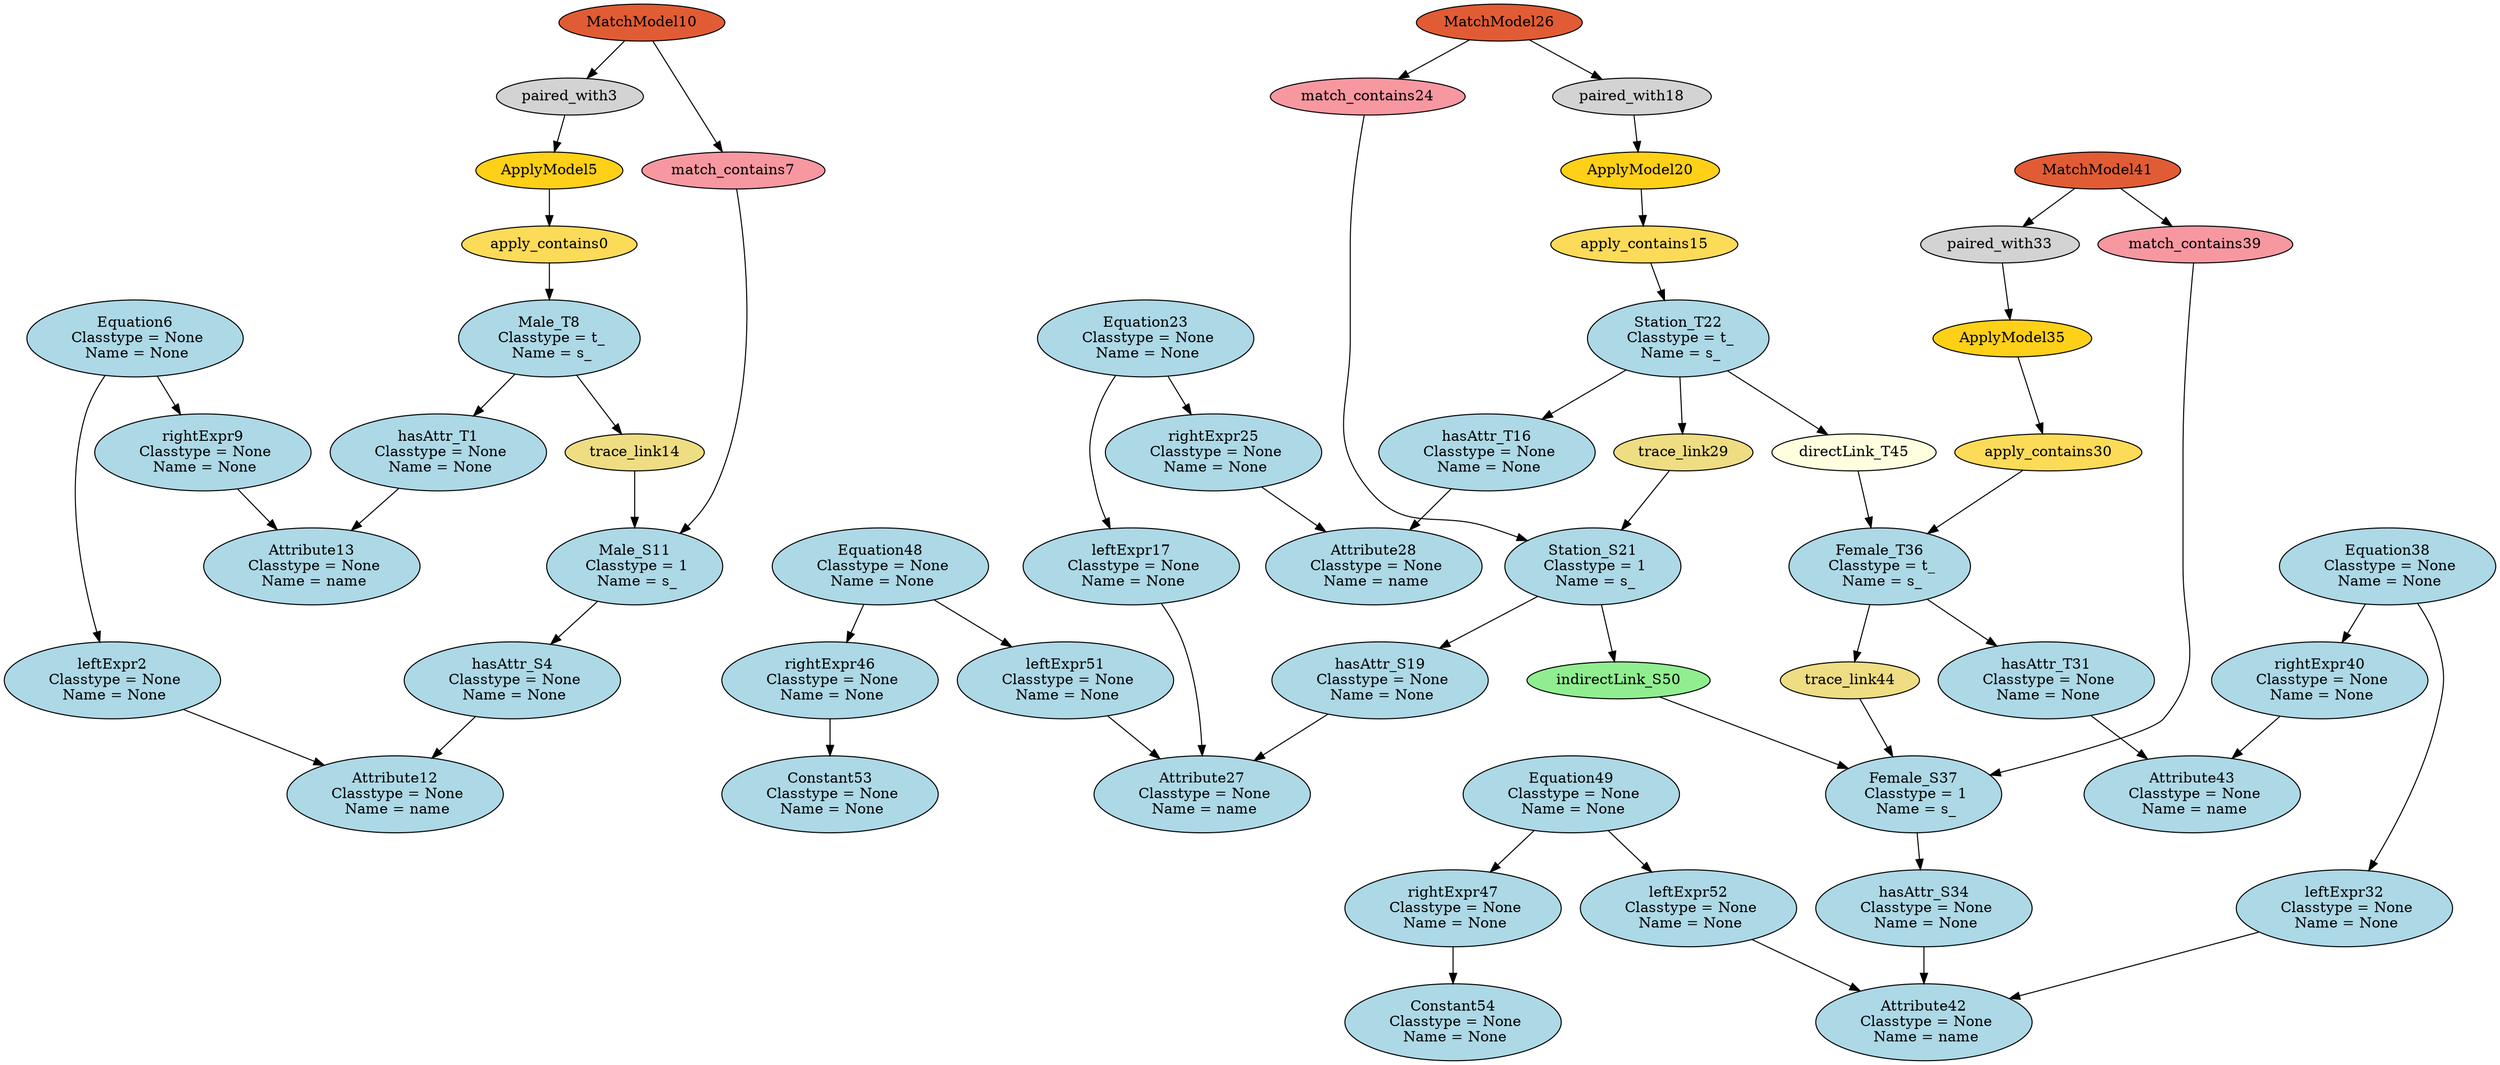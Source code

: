 digraph HEmptyPathCondition_HM2M_HS2S_HF2F_HSF2SF {
apply_contains0 [style=filled, fillcolor="#FCDB58"];
"hasAttr_T1\n Classtype = None\n Name = None" [style=filled, fillcolor=lightblue];
"leftExpr2\n Classtype = None\n Name = None" [style=filled, fillcolor=lightblue];
paired_with3 [style=filled, fillcolor=lightgray];
"hasAttr_S4\n Classtype = None\n Name = None" [style=filled, fillcolor=lightblue];
ApplyModel5 [style=filled, fillcolor="#FED017"];
"Equation6\n Classtype = None\n Name = None" [style=filled, fillcolor=lightblue];
match_contains7 [style=filled, fillcolor="#F798A1"];
"Male_T8\n Classtype = t_\n Name = s_" [style=filled, fillcolor=lightblue];
"rightExpr9\n Classtype = None\n Name = None" [style=filled, fillcolor=lightblue];
MatchModel10 [style=filled, fillcolor="#E15C34"];
"Male_S11\n Classtype = 1\n Name = s_" [style=filled, fillcolor=lightblue];
"Attribute12\n Classtype = None\n Name = name" [style=filled, fillcolor=lightblue];
"Attribute13\n Classtype = None\n Name = name" [style=filled, fillcolor=lightblue];
trace_link14 [style=filled, fillcolor=lightgoldenrod];
apply_contains15 [style=filled, fillcolor="#FCDB58"];
"hasAttr_T16\n Classtype = None\n Name = None" [style=filled, fillcolor=lightblue];
"leftExpr17\n Classtype = None\n Name = None" [style=filled, fillcolor=lightblue];
paired_with18 [style=filled, fillcolor=lightgray];
"hasAttr_S19\n Classtype = None\n Name = None" [style=filled, fillcolor=lightblue];
ApplyModel20 [style=filled, fillcolor="#FED017"];
"Station_S21\n Classtype = 1\n Name = s_" [style=filled, fillcolor=lightblue];
"Station_T22\n Classtype = t_\n Name = s_" [style=filled, fillcolor=lightblue];
"Equation23\n Classtype = None\n Name = None" [style=filled, fillcolor=lightblue];
match_contains24 [style=filled, fillcolor="#F798A1"];
"rightExpr25\n Classtype = None\n Name = None" [style=filled, fillcolor=lightblue];
MatchModel26 [style=filled, fillcolor="#E15C34"];
"Attribute27\n Classtype = None\n Name = name" [style=filled, fillcolor=lightblue];
"Attribute28\n Classtype = None\n Name = name" [style=filled, fillcolor=lightblue];
trace_link29 [style=filled, fillcolor=lightgoldenrod];
apply_contains30 [style=filled, fillcolor="#FCDB58"];
"hasAttr_T31\n Classtype = None\n Name = None" [style=filled, fillcolor=lightblue];
"leftExpr32\n Classtype = None\n Name = None" [style=filled, fillcolor=lightblue];
paired_with33 [style=filled, fillcolor=lightgray];
"hasAttr_S34\n Classtype = None\n Name = None" [style=filled, fillcolor=lightblue];
ApplyModel35 [style=filled, fillcolor="#FED017"];
"Female_T36\n Classtype = t_\n Name = s_" [style=filled, fillcolor=lightblue];
"Female_S37\n Classtype = 1\n Name = s_" [style=filled, fillcolor=lightblue];
"Equation38\n Classtype = None\n Name = None" [style=filled, fillcolor=lightblue];
match_contains39 [style=filled, fillcolor="#F798A1"];
"rightExpr40\n Classtype = None\n Name = None" [style=filled, fillcolor=lightblue];
MatchModel41 [style=filled, fillcolor="#E15C34"];
"Attribute42\n Classtype = None\n Name = name" [style=filled, fillcolor=lightblue];
"Attribute43\n Classtype = None\n Name = name" [style=filled, fillcolor=lightblue];
trace_link44 [style=filled, fillcolor=lightgoldenrod];
"directLink_T45\n" [style=filled, fillcolor=lightyellow];
"rightExpr46\n Classtype = None\n Name = None" [style=filled, fillcolor=lightblue];
"rightExpr47\n Classtype = None\n Name = None" [style=filled, fillcolor=lightblue];
"Equation48\n Classtype = None\n Name = None" [style=filled, fillcolor=lightblue];
"Equation49\n Classtype = None\n Name = None" [style=filled, fillcolor=lightblue];
indirectLink_S50 [style=filled, fillcolor=lightgreen];
"leftExpr51\n Classtype = None\n Name = None" [style=filled, fillcolor=lightblue];
"leftExpr52\n Classtype = None\n Name = None" [style=filled, fillcolor=lightblue];
"Constant53\n Classtype = None\n Name = None" [style=filled, fillcolor=lightblue];
"Constant54\n Classtype = None\n Name = None" [style=filled, fillcolor=lightblue];
ApplyModel5 -> apply_contains0;
apply_contains0 -> "Male_T8\n Classtype = t_\n Name = s_";
"Male_T8\n Classtype = t_\n Name = s_" -> "hasAttr_T1\n Classtype = None\n Name = None";
"hasAttr_T1\n Classtype = None\n Name = None" -> "Attribute13\n Classtype = None\n Name = name";
"Equation6\n Classtype = None\n Name = None" -> "leftExpr2\n Classtype = None\n Name = None";
"leftExpr2\n Classtype = None\n Name = None" -> "Attribute12\n Classtype = None\n Name = name";
MatchModel10 -> paired_with3;
paired_with3 -> ApplyModel5;
"Male_S11\n Classtype = 1\n Name = s_" -> "hasAttr_S4\n Classtype = None\n Name = None";
"hasAttr_S4\n Classtype = None\n Name = None" -> "Attribute12\n Classtype = None\n Name = name";
"Equation6\n Classtype = None\n Name = None" -> "rightExpr9\n Classtype = None\n Name = None";
MatchModel10 -> match_contains7;
match_contains7 -> "Male_S11\n Classtype = 1\n Name = s_";
"rightExpr9\n Classtype = None\n Name = None" -> "Attribute13\n Classtype = None\n Name = name";
trace_link14 -> "Male_S11\n Classtype = 1\n Name = s_";
"Male_T8\n Classtype = t_\n Name = s_" -> trace_link14;
ApplyModel20 -> apply_contains15;
apply_contains15 -> "Station_T22\n Classtype = t_\n Name = s_";
"Station_T22\n Classtype = t_\n Name = s_" -> "hasAttr_T16\n Classtype = None\n Name = None";
"hasAttr_T16\n Classtype = None\n Name = None" -> "Attribute28\n Classtype = None\n Name = name";
"Equation23\n Classtype = None\n Name = None" -> "leftExpr17\n Classtype = None\n Name = None";
"leftExpr17\n Classtype = None\n Name = None" -> "Attribute27\n Classtype = None\n Name = name";
MatchModel26 -> paired_with18;
paired_with18 -> ApplyModel20;
"Station_S21\n Classtype = 1\n Name = s_" -> "hasAttr_S19\n Classtype = None\n Name = None";
"hasAttr_S19\n Classtype = None\n Name = None" -> "Attribute27\n Classtype = None\n Name = name";
match_contains24 -> "Station_S21\n Classtype = 1\n Name = s_";
"Equation23\n Classtype = None\n Name = None" -> "rightExpr25\n Classtype = None\n Name = None";
MatchModel26 -> match_contains24;
"rightExpr25\n Classtype = None\n Name = None" -> "Attribute28\n Classtype = None\n Name = name";
trace_link29 -> "Station_S21\n Classtype = 1\n Name = s_";
"Station_T22\n Classtype = t_\n Name = s_" -> trace_link29;
ApplyModel35 -> apply_contains30;
apply_contains30 -> "Female_T36\n Classtype = t_\n Name = s_";
"Female_T36\n Classtype = t_\n Name = s_" -> "hasAttr_T31\n Classtype = None\n Name = None";
"hasAttr_T31\n Classtype = None\n Name = None" -> "Attribute43\n Classtype = None\n Name = name";
"Equation38\n Classtype = None\n Name = None" -> "leftExpr32\n Classtype = None\n Name = None";
"leftExpr32\n Classtype = None\n Name = None" -> "Attribute42\n Classtype = None\n Name = name";
MatchModel41 -> paired_with33;
paired_with33 -> ApplyModel35;
"Female_S37\n Classtype = 1\n Name = s_" -> "hasAttr_S34\n Classtype = None\n Name = None";
"hasAttr_S34\n Classtype = None\n Name = None" -> "Attribute42\n Classtype = None\n Name = name";
match_contains39 -> "Female_S37\n Classtype = 1\n Name = s_";
"Equation38\n Classtype = None\n Name = None" -> "rightExpr40\n Classtype = None\n Name = None";
MatchModel41 -> match_contains39;
"rightExpr40\n Classtype = None\n Name = None" -> "Attribute43\n Classtype = None\n Name = name";
trace_link44 -> "Female_S37\n Classtype = 1\n Name = s_";
"Female_T36\n Classtype = t_\n Name = s_" -> trace_link44;
"Station_S21\n Classtype = 1\n Name = s_" -> indirectLink_S50;
indirectLink_S50 -> "Female_S37\n Classtype = 1\n Name = s_";
"Equation48\n Classtype = None\n Name = None" -> "rightExpr46\n Classtype = None\n Name = None";
"Equation48\n Classtype = None\n Name = None" -> "leftExpr51\n Classtype = None\n Name = None";
"rightExpr46\n Classtype = None\n Name = None" -> "Constant53\n Classtype = None\n Name = None";
"Equation49\n Classtype = None\n Name = None" -> "rightExpr47\n Classtype = None\n Name = None";
"Equation49\n Classtype = None\n Name = None" -> "leftExpr52\n Classtype = None\n Name = None";
"rightExpr47\n Classtype = None\n Name = None" -> "Constant54\n Classtype = None\n Name = None";
"leftExpr51\n Classtype = None\n Name = None" -> "Attribute27\n Classtype = None\n Name = name";
"leftExpr52\n Classtype = None\n Name = None" -> "Attribute42\n Classtype = None\n Name = name";
"Station_T22\n Classtype = t_\n Name = s_" -> "directLink_T45\n";
"directLink_T45\n" -> "Female_T36\n Classtype = t_\n Name = s_";
}
